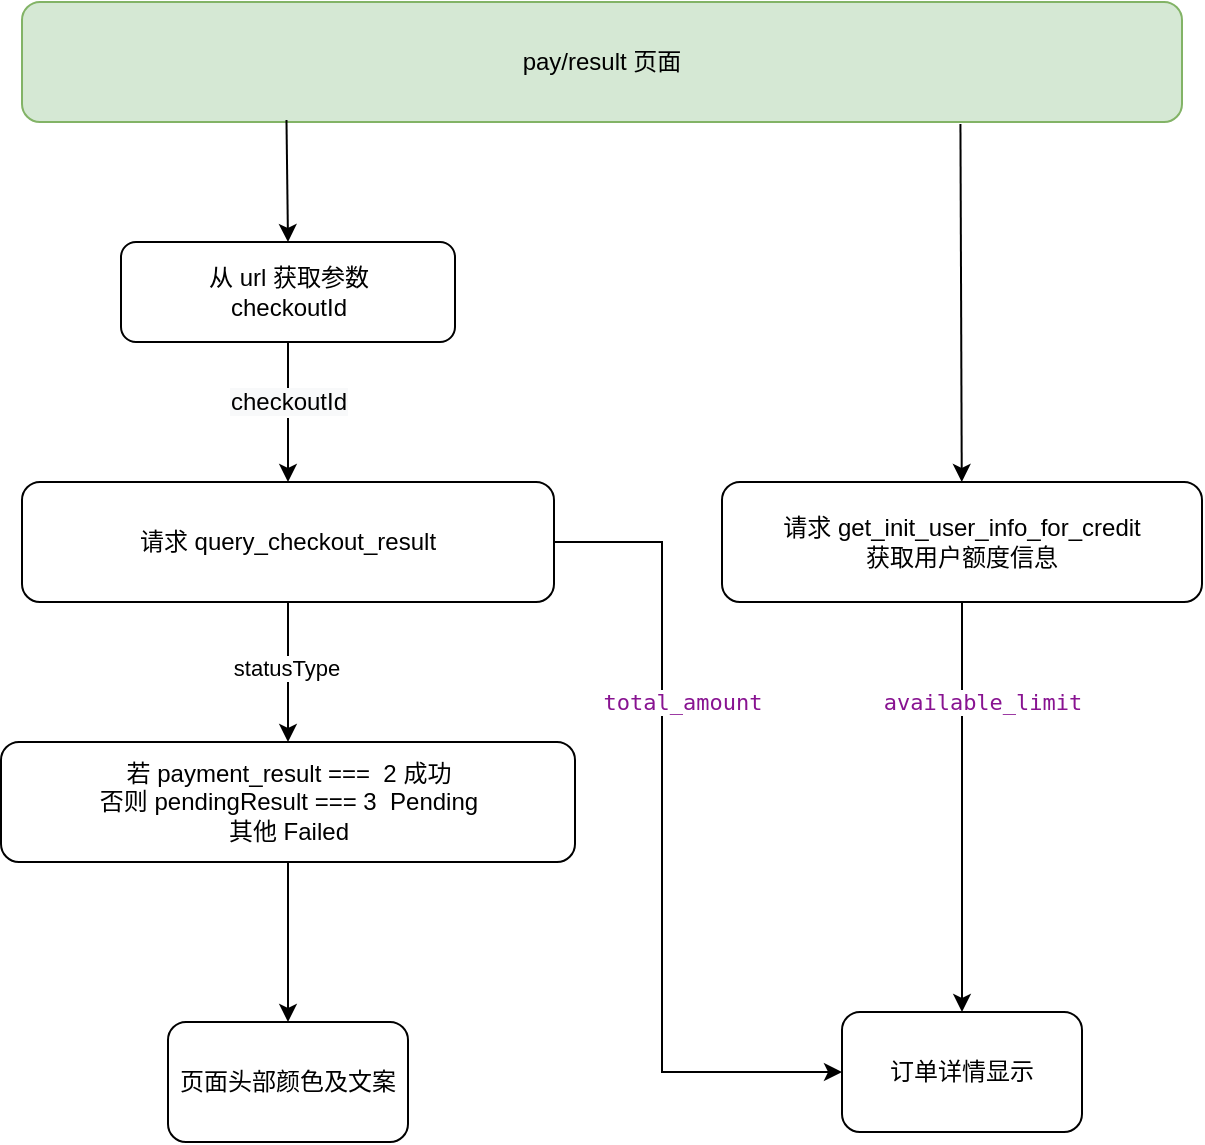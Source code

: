 <mxfile version="14.4.2" type="github">
  <diagram id="4HiMhGcZQaliQxNOeI3F" name="Page-1">
    <mxGraphModel dx="1426" dy="771" grid="1" gridSize="10" guides="1" tooltips="1" connect="1" arrows="1" fold="1" page="1" pageScale="1" pageWidth="827" pageHeight="1169" math="0" shadow="0">
      <root>
        <mxCell id="0" />
        <mxCell id="1" parent="0" />
        <mxCell id="Vl3lxAGDovh7Id1LVVsq-1" value="pay/result 页面" style="rounded=1;whiteSpace=wrap;html=1;fillColor=#d5e8d4;strokeColor=#82b366;" vertex="1" parent="1">
          <mxGeometry x="120" y="50" width="580" height="60" as="geometry" />
        </mxCell>
        <mxCell id="Vl3lxAGDovh7Id1LVVsq-35" style="edgeStyle=orthogonalEdgeStyle;rounded=0;orthogonalLoop=1;jettySize=auto;html=1;exitX=0.5;exitY=1;exitDx=0;exitDy=0;" edge="1" parent="1" source="Vl3lxAGDovh7Id1LVVsq-2" target="Vl3lxAGDovh7Id1LVVsq-8">
          <mxGeometry relative="1" as="geometry" />
        </mxCell>
        <mxCell id="Vl3lxAGDovh7Id1LVVsq-39" value="&lt;span style=&quot;font-size: 12px ; background-color: rgb(248 , 249 , 250)&quot;&gt;checkoutId&lt;/span&gt;" style="edgeLabel;html=1;align=center;verticalAlign=middle;resizable=0;points=[];" vertex="1" connectable="0" parent="Vl3lxAGDovh7Id1LVVsq-35">
          <mxGeometry x="0.029" y="-2" relative="1" as="geometry">
            <mxPoint x="2" y="-6" as="offset" />
          </mxGeometry>
        </mxCell>
        <mxCell id="Vl3lxAGDovh7Id1LVVsq-2" value="从 url 获取参数&lt;br&gt;checkoutId" style="whiteSpace=wrap;html=1;rounded=1;" vertex="1" parent="1">
          <mxGeometry x="169.5" y="170" width="167" height="50" as="geometry" />
        </mxCell>
        <mxCell id="Vl3lxAGDovh7Id1LVVsq-13" value="" style="edgeStyle=orthogonalEdgeStyle;rounded=0;orthogonalLoop=1;jettySize=auto;html=1;" edge="1" parent="1" source="Vl3lxAGDovh7Id1LVVsq-8" target="Vl3lxAGDovh7Id1LVVsq-12">
          <mxGeometry relative="1" as="geometry" />
        </mxCell>
        <mxCell id="Vl3lxAGDovh7Id1LVVsq-15" value="statusType" style="edgeLabel;html=1;align=center;verticalAlign=middle;resizable=0;points=[];" vertex="1" connectable="0" parent="Vl3lxAGDovh7Id1LVVsq-13">
          <mxGeometry x="-0.075" y="-1" relative="1" as="geometry">
            <mxPoint as="offset" />
          </mxGeometry>
        </mxCell>
        <mxCell id="Vl3lxAGDovh7Id1LVVsq-28" style="edgeStyle=orthogonalEdgeStyle;rounded=0;orthogonalLoop=1;jettySize=auto;html=1;exitX=1;exitY=0.5;exitDx=0;exitDy=0;entryX=0;entryY=0.5;entryDx=0;entryDy=0;" edge="1" parent="1" source="Vl3lxAGDovh7Id1LVVsq-8" target="Vl3lxAGDovh7Id1LVVsq-23">
          <mxGeometry relative="1" as="geometry">
            <Array as="points">
              <mxPoint x="440" y="320" />
              <mxPoint x="440" y="585" />
            </Array>
          </mxGeometry>
        </mxCell>
        <mxCell id="Vl3lxAGDovh7Id1LVVsq-30" value="&lt;span style=&quot;color: rgb(136 , 19 , 145) ; font-family: &amp;#34;menlo&amp;#34; , monospace ; text-align: left&quot;&gt;total_amount&lt;/span&gt;" style="edgeLabel;html=1;align=center;verticalAlign=middle;resizable=0;points=[];" vertex="1" connectable="0" parent="Vl3lxAGDovh7Id1LVVsq-28">
          <mxGeometry x="-0.198" relative="1" as="geometry">
            <mxPoint x="10" y="-30" as="offset" />
          </mxGeometry>
        </mxCell>
        <mxCell id="Vl3lxAGDovh7Id1LVVsq-8" value="请求 query_checkout_result" style="whiteSpace=wrap;html=1;rounded=1;" vertex="1" parent="1">
          <mxGeometry x="120" y="290" width="266" height="60" as="geometry" />
        </mxCell>
        <mxCell id="Vl3lxAGDovh7Id1LVVsq-29" style="edgeStyle=orthogonalEdgeStyle;rounded=0;orthogonalLoop=1;jettySize=auto;html=1;exitX=0.5;exitY=1;exitDx=0;exitDy=0;" edge="1" parent="1" source="Vl3lxAGDovh7Id1LVVsq-11" target="Vl3lxAGDovh7Id1LVVsq-23">
          <mxGeometry relative="1" as="geometry" />
        </mxCell>
        <mxCell id="Vl3lxAGDovh7Id1LVVsq-31" value="&lt;span style=&quot;color: rgb(136 , 19 , 145) ; font-family: &amp;#34;menlo&amp;#34; , monospace ; text-align: left&quot;&gt;available_limit&lt;/span&gt;" style="edgeLabel;html=1;align=center;verticalAlign=middle;resizable=0;points=[];" vertex="1" connectable="0" parent="Vl3lxAGDovh7Id1LVVsq-29">
          <mxGeometry x="-0.72" y="2" relative="1" as="geometry">
            <mxPoint x="8" y="21" as="offset" />
          </mxGeometry>
        </mxCell>
        <mxCell id="Vl3lxAGDovh7Id1LVVsq-11" value="请求 get_init_user_info_for_credit&lt;br&gt;获取用户额度信息" style="rounded=1;whiteSpace=wrap;html=1;" vertex="1" parent="1">
          <mxGeometry x="470" y="290" width="240" height="60" as="geometry" />
        </mxCell>
        <mxCell id="Vl3lxAGDovh7Id1LVVsq-26" style="edgeStyle=orthogonalEdgeStyle;rounded=0;orthogonalLoop=1;jettySize=auto;html=1;exitX=0.5;exitY=1;exitDx=0;exitDy=0;entryX=0.5;entryY=0;entryDx=0;entryDy=0;" edge="1" parent="1" source="Vl3lxAGDovh7Id1LVVsq-12" target="Vl3lxAGDovh7Id1LVVsq-19">
          <mxGeometry relative="1" as="geometry" />
        </mxCell>
        <mxCell id="Vl3lxAGDovh7Id1LVVsq-12" value="若 payment_result ===&amp;nbsp; 2 成功&lt;br&gt;否则 pendingResult === 3&amp;nbsp; Pending&lt;br&gt;其他 Failed" style="whiteSpace=wrap;html=1;rounded=1;" vertex="1" parent="1">
          <mxGeometry x="109.5" y="420" width="287" height="60" as="geometry" />
        </mxCell>
        <mxCell id="Vl3lxAGDovh7Id1LVVsq-19" value="页面头部颜色及文案" style="rounded=1;whiteSpace=wrap;html=1;" vertex="1" parent="1">
          <mxGeometry x="193" y="560" width="120" height="60" as="geometry" />
        </mxCell>
        <mxCell id="Vl3lxAGDovh7Id1LVVsq-23" value="订单详情显示" style="whiteSpace=wrap;html=1;rounded=1;" vertex="1" parent="1">
          <mxGeometry x="530" y="555" width="120" height="60" as="geometry" />
        </mxCell>
        <mxCell id="Vl3lxAGDovh7Id1LVVsq-37" value="" style="endArrow=classic;html=1;exitX=0.228;exitY=0.983;exitDx=0;exitDy=0;exitPerimeter=0;entryX=0.5;entryY=0;entryDx=0;entryDy=0;" edge="1" parent="1" source="Vl3lxAGDovh7Id1LVVsq-1" target="Vl3lxAGDovh7Id1LVVsq-2">
          <mxGeometry width="50" height="50" relative="1" as="geometry">
            <mxPoint x="240" y="170" as="sourcePoint" />
            <mxPoint x="310" y="150" as="targetPoint" />
          </mxGeometry>
        </mxCell>
        <mxCell id="Vl3lxAGDovh7Id1LVVsq-41" value="" style="endArrow=classic;html=1;exitX=0.809;exitY=1.017;exitDx=0;exitDy=0;exitPerimeter=0;" edge="1" parent="1" source="Vl3lxAGDovh7Id1LVVsq-1" target="Vl3lxAGDovh7Id1LVVsq-11">
          <mxGeometry width="50" height="50" relative="1" as="geometry">
            <mxPoint x="390" y="460" as="sourcePoint" />
            <mxPoint x="440" y="410" as="targetPoint" />
          </mxGeometry>
        </mxCell>
      </root>
    </mxGraphModel>
  </diagram>
</mxfile>
